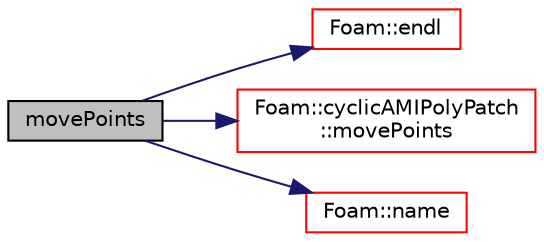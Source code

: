 digraph "movePoints"
{
  bgcolor="transparent";
  edge [fontname="Helvetica",fontsize="10",labelfontname="Helvetica",labelfontsize="10"];
  node [fontname="Helvetica",fontsize="10",shape=record];
  rankdir="LR";
  Node298 [label="movePoints",height=0.2,width=0.4,color="black", fillcolor="grey75", style="filled", fontcolor="black"];
  Node298 -> Node299 [color="midnightblue",fontsize="10",style="solid",fontname="Helvetica"];
  Node299 [label="Foam::endl",height=0.2,width=0.4,color="red",URL="$a21851.html#a2db8fe02a0d3909e9351bb4275b23ce4",tooltip="Add newline and flush stream. "];
  Node298 -> Node301 [color="midnightblue",fontsize="10",style="solid",fontname="Helvetica"];
  Node301 [label="Foam::cyclicAMIPolyPatch\l::movePoints",height=0.2,width=0.4,color="red",URL="$a26077.html#a60983bf9f9ad6158ce126c2d96eb1acc",tooltip="Correct patches after moving points. "];
  Node298 -> Node304 [color="midnightblue",fontsize="10",style="solid",fontname="Helvetica"];
  Node304 [label="Foam::name",height=0.2,width=0.4,color="red",URL="$a21851.html#adcb0df2bd4953cb6bb390272d8263c3a",tooltip="Return a string representation of a complex. "];
}
